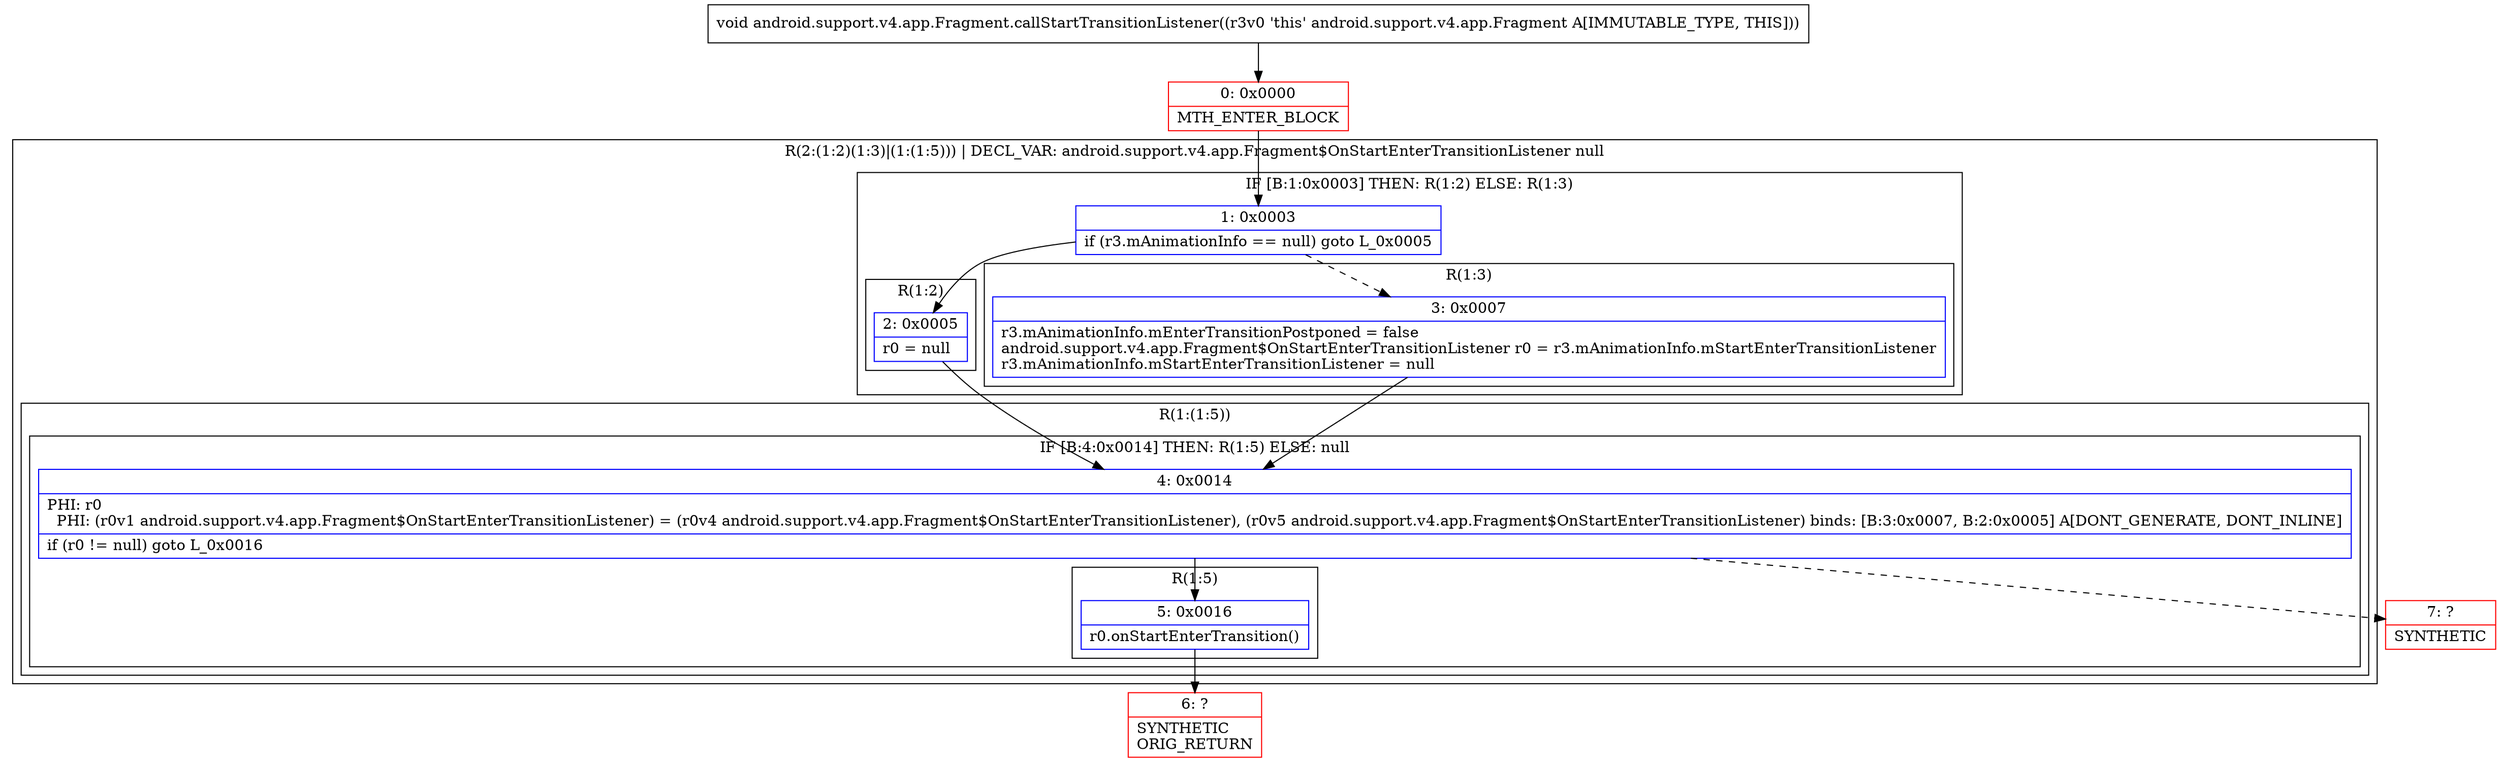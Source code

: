digraph "CFG forandroid.support.v4.app.Fragment.callStartTransitionListener()V" {
subgraph cluster_Region_950786288 {
label = "R(2:(1:2)(1:3)|(1:(1:5))) | DECL_VAR: android.support.v4.app.Fragment$OnStartEnterTransitionListener null\l";
node [shape=record,color=blue];
subgraph cluster_IfRegion_413823859 {
label = "IF [B:1:0x0003] THEN: R(1:2) ELSE: R(1:3)";
node [shape=record,color=blue];
Node_1 [shape=record,label="{1\:\ 0x0003|if (r3.mAnimationInfo == null) goto L_0x0005\l}"];
subgraph cluster_Region_1554555680 {
label = "R(1:2)";
node [shape=record,color=blue];
Node_2 [shape=record,label="{2\:\ 0x0005|r0 = null\l}"];
}
subgraph cluster_Region_808272575 {
label = "R(1:3)";
node [shape=record,color=blue];
Node_3 [shape=record,label="{3\:\ 0x0007|r3.mAnimationInfo.mEnterTransitionPostponed = false\landroid.support.v4.app.Fragment$OnStartEnterTransitionListener r0 = r3.mAnimationInfo.mStartEnterTransitionListener\lr3.mAnimationInfo.mStartEnterTransitionListener = null\l}"];
}
}
subgraph cluster_Region_289172013 {
label = "R(1:(1:5))";
node [shape=record,color=blue];
subgraph cluster_IfRegion_1334373964 {
label = "IF [B:4:0x0014] THEN: R(1:5) ELSE: null";
node [shape=record,color=blue];
Node_4 [shape=record,label="{4\:\ 0x0014|PHI: r0 \l  PHI: (r0v1 android.support.v4.app.Fragment$OnStartEnterTransitionListener) = (r0v4 android.support.v4.app.Fragment$OnStartEnterTransitionListener), (r0v5 android.support.v4.app.Fragment$OnStartEnterTransitionListener) binds: [B:3:0x0007, B:2:0x0005] A[DONT_GENERATE, DONT_INLINE]\l|if (r0 != null) goto L_0x0016\l}"];
subgraph cluster_Region_688050965 {
label = "R(1:5)";
node [shape=record,color=blue];
Node_5 [shape=record,label="{5\:\ 0x0016|r0.onStartEnterTransition()\l}"];
}
}
}
}
Node_0 [shape=record,color=red,label="{0\:\ 0x0000|MTH_ENTER_BLOCK\l}"];
Node_6 [shape=record,color=red,label="{6\:\ ?|SYNTHETIC\lORIG_RETURN\l}"];
Node_7 [shape=record,color=red,label="{7\:\ ?|SYNTHETIC\l}"];
MethodNode[shape=record,label="{void android.support.v4.app.Fragment.callStartTransitionListener((r3v0 'this' android.support.v4.app.Fragment A[IMMUTABLE_TYPE, THIS])) }"];
MethodNode -> Node_0;
Node_1 -> Node_2;
Node_1 -> Node_3[style=dashed];
Node_2 -> Node_4;
Node_3 -> Node_4;
Node_4 -> Node_5;
Node_4 -> Node_7[style=dashed];
Node_5 -> Node_6;
Node_0 -> Node_1;
}

